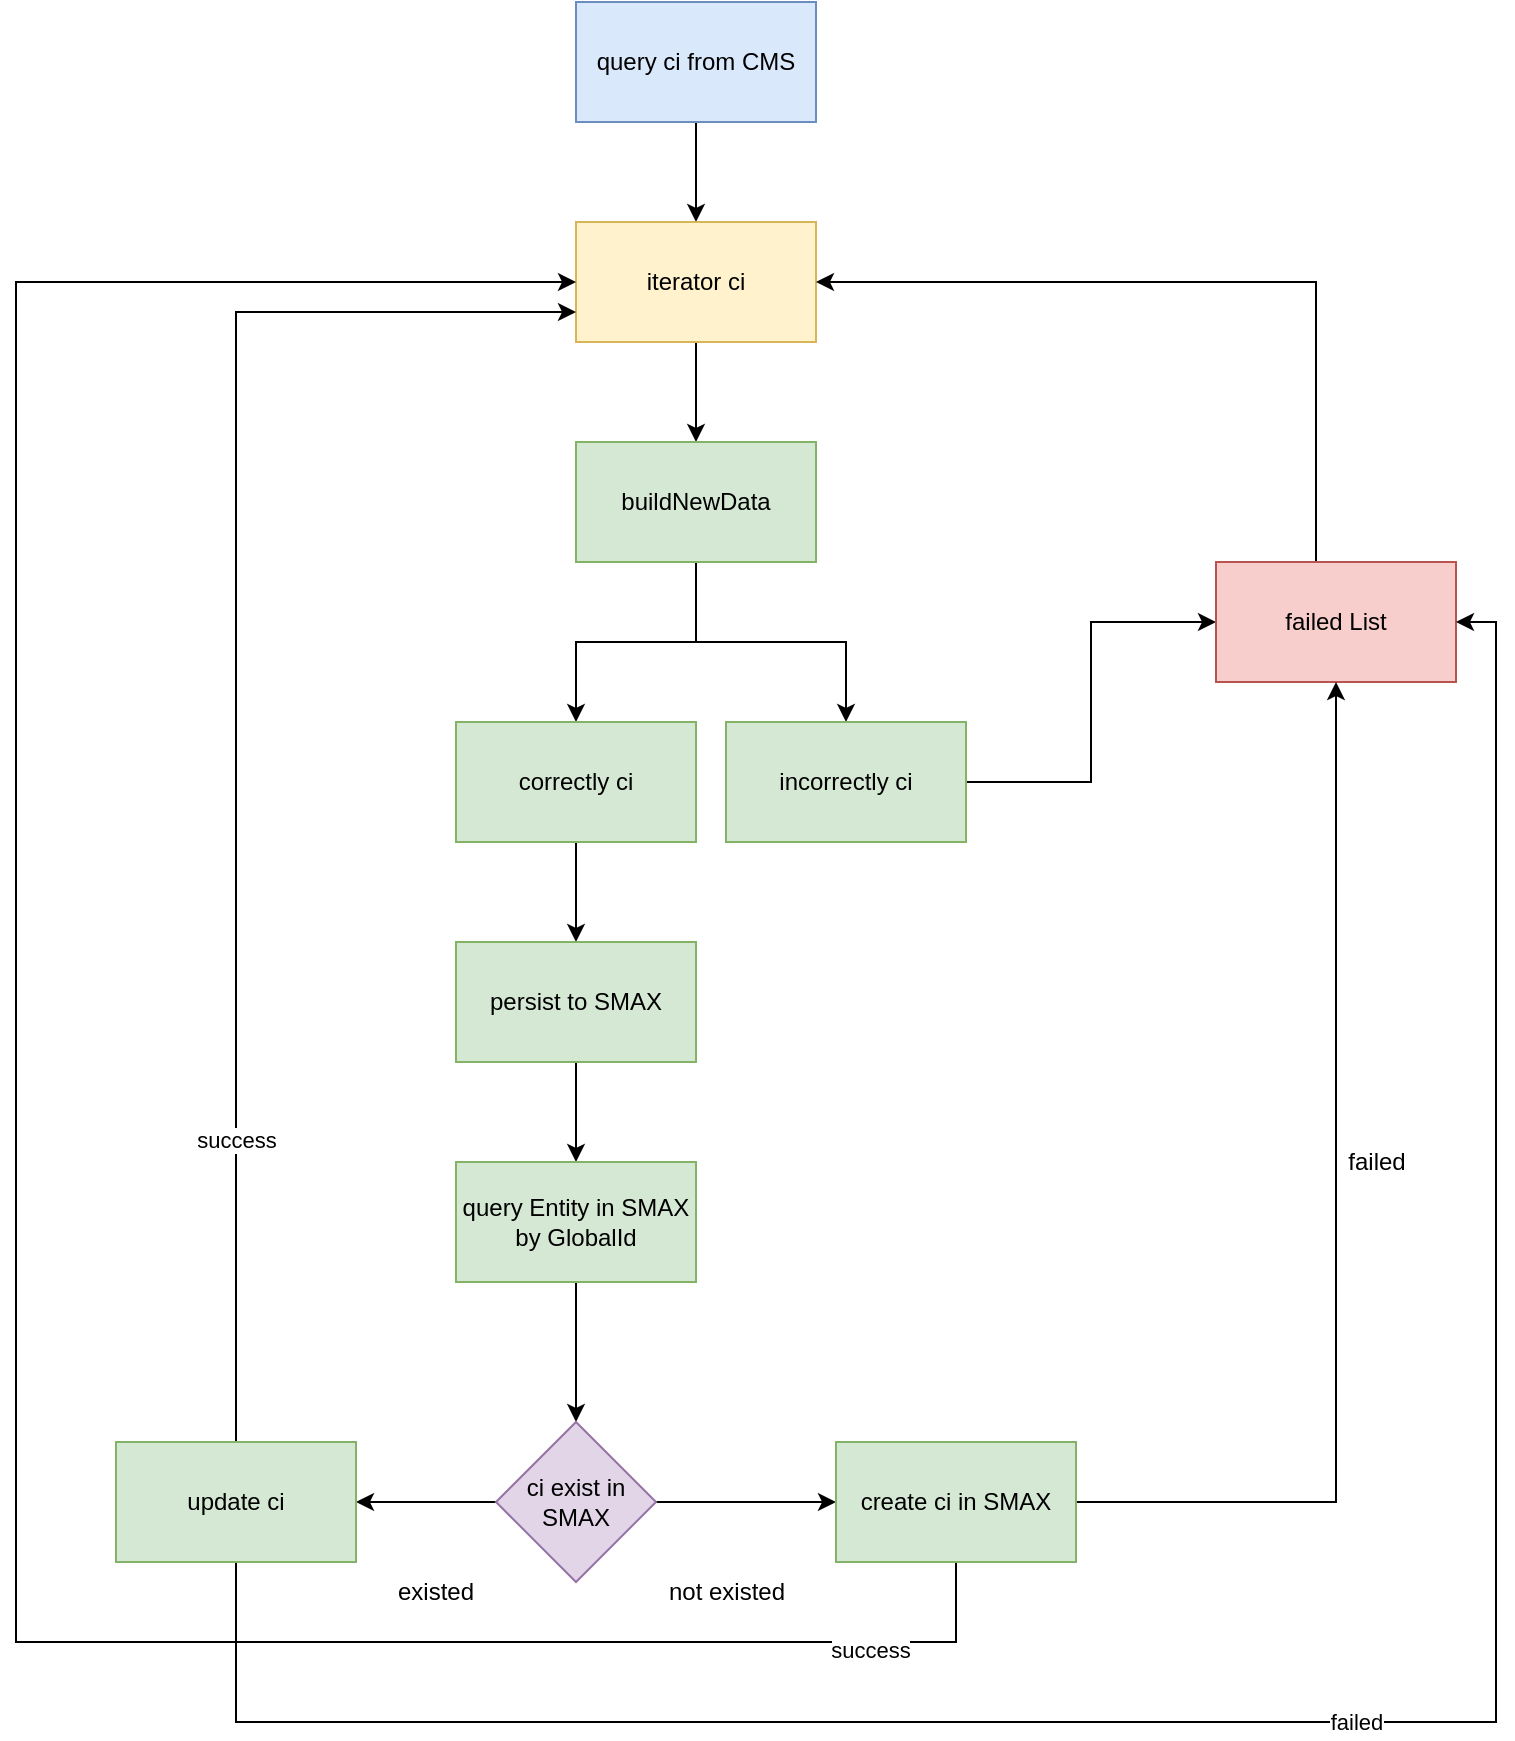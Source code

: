 <mxfile version="16.2.2" type="github">
  <diagram id="XMSqUf8YyQ5JBMwvfWUa" name="第 1 页">
    <mxGraphModel dx="1384" dy="857" grid="1" gridSize="10" guides="1" tooltips="1" connect="1" arrows="1" fold="1" page="1" pageScale="1" pageWidth="850" pageHeight="1100" math="0" shadow="0">
      <root>
        <mxCell id="0" />
        <mxCell id="1" parent="0" />
        <mxCell id="vROKvBkBwnv6DowA-axK-3" value="" style="edgeStyle=orthogonalEdgeStyle;rounded=0;orthogonalLoop=1;jettySize=auto;html=1;" edge="1" parent="1" source="vROKvBkBwnv6DowA-axK-1" target="vROKvBkBwnv6DowA-axK-2">
          <mxGeometry relative="1" as="geometry" />
        </mxCell>
        <mxCell id="vROKvBkBwnv6DowA-axK-1" value="query ci from CMS" style="rounded=0;whiteSpace=wrap;html=1;fillColor=#dae8fc;strokeColor=#6c8ebf;" vertex="1" parent="1">
          <mxGeometry x="350" y="110" width="120" height="60" as="geometry" />
        </mxCell>
        <mxCell id="vROKvBkBwnv6DowA-axK-5" value="" style="edgeStyle=orthogonalEdgeStyle;rounded=0;orthogonalLoop=1;jettySize=auto;html=1;" edge="1" parent="1" source="vROKvBkBwnv6DowA-axK-2" target="vROKvBkBwnv6DowA-axK-4">
          <mxGeometry relative="1" as="geometry" />
        </mxCell>
        <mxCell id="vROKvBkBwnv6DowA-axK-2" value="iterator ci" style="rounded=0;whiteSpace=wrap;html=1;fillColor=#fff2cc;strokeColor=#d6b656;" vertex="1" parent="1">
          <mxGeometry x="350" y="220" width="120" height="60" as="geometry" />
        </mxCell>
        <mxCell id="vROKvBkBwnv6DowA-axK-7" value="" style="edgeStyle=orthogonalEdgeStyle;rounded=0;orthogonalLoop=1;jettySize=auto;html=1;" edge="1" parent="1" source="vROKvBkBwnv6DowA-axK-4" target="vROKvBkBwnv6DowA-axK-6">
          <mxGeometry relative="1" as="geometry" />
        </mxCell>
        <mxCell id="vROKvBkBwnv6DowA-axK-8" style="edgeStyle=orthogonalEdgeStyle;rounded=0;orthogonalLoop=1;jettySize=auto;html=1;entryX=0.5;entryY=0;entryDx=0;entryDy=0;" edge="1" parent="1" source="vROKvBkBwnv6DowA-axK-4" target="vROKvBkBwnv6DowA-axK-9">
          <mxGeometry relative="1" as="geometry">
            <mxPoint x="450" y="470" as="targetPoint" />
          </mxGeometry>
        </mxCell>
        <mxCell id="vROKvBkBwnv6DowA-axK-4" value="buildNewData" style="rounded=0;whiteSpace=wrap;html=1;fillColor=#d5e8d4;strokeColor=#82b366;" vertex="1" parent="1">
          <mxGeometry x="350" y="330" width="120" height="60" as="geometry" />
        </mxCell>
        <mxCell id="vROKvBkBwnv6DowA-axK-13" value="" style="edgeStyle=orthogonalEdgeStyle;rounded=0;orthogonalLoop=1;jettySize=auto;html=1;" edge="1" parent="1" source="vROKvBkBwnv6DowA-axK-6" target="vROKvBkBwnv6DowA-axK-12">
          <mxGeometry relative="1" as="geometry" />
        </mxCell>
        <mxCell id="vROKvBkBwnv6DowA-axK-6" value="correctly ci" style="rounded=0;whiteSpace=wrap;html=1;fillColor=#d5e8d4;strokeColor=#82b366;" vertex="1" parent="1">
          <mxGeometry x="290" y="470" width="120" height="60" as="geometry" />
        </mxCell>
        <mxCell id="vROKvBkBwnv6DowA-axK-11" style="edgeStyle=orthogonalEdgeStyle;rounded=0;orthogonalLoop=1;jettySize=auto;html=1;entryX=0;entryY=0.5;entryDx=0;entryDy=0;" edge="1" parent="1" source="vROKvBkBwnv6DowA-axK-9" target="vROKvBkBwnv6DowA-axK-10">
          <mxGeometry relative="1" as="geometry" />
        </mxCell>
        <mxCell id="vROKvBkBwnv6DowA-axK-9" value="incorrectly ci" style="rounded=0;whiteSpace=wrap;html=1;fillColor=#d5e8d4;strokeColor=#82b366;" vertex="1" parent="1">
          <mxGeometry x="425" y="470" width="120" height="60" as="geometry" />
        </mxCell>
        <mxCell id="vROKvBkBwnv6DowA-axK-31" style="edgeStyle=orthogonalEdgeStyle;rounded=0;orthogonalLoop=1;jettySize=auto;html=1;entryX=1;entryY=0.5;entryDx=0;entryDy=0;" edge="1" parent="1" source="vROKvBkBwnv6DowA-axK-10" target="vROKvBkBwnv6DowA-axK-2">
          <mxGeometry relative="1" as="geometry">
            <Array as="points">
              <mxPoint x="720" y="250" />
            </Array>
          </mxGeometry>
        </mxCell>
        <mxCell id="vROKvBkBwnv6DowA-axK-10" value="failed List" style="rounded=0;whiteSpace=wrap;html=1;fillColor=#f8cecc;strokeColor=#b85450;" vertex="1" parent="1">
          <mxGeometry x="670" y="390" width="120" height="60" as="geometry" />
        </mxCell>
        <mxCell id="vROKvBkBwnv6DowA-axK-15" value="" style="edgeStyle=orthogonalEdgeStyle;rounded=0;orthogonalLoop=1;jettySize=auto;html=1;" edge="1" parent="1" source="vROKvBkBwnv6DowA-axK-12" target="vROKvBkBwnv6DowA-axK-14">
          <mxGeometry relative="1" as="geometry" />
        </mxCell>
        <mxCell id="vROKvBkBwnv6DowA-axK-12" value="persist to SMAX" style="rounded=0;whiteSpace=wrap;html=1;fillColor=#d5e8d4;strokeColor=#82b366;" vertex="1" parent="1">
          <mxGeometry x="290" y="580" width="120" height="60" as="geometry" />
        </mxCell>
        <mxCell id="vROKvBkBwnv6DowA-axK-19" value="" style="edgeStyle=orthogonalEdgeStyle;rounded=0;orthogonalLoop=1;jettySize=auto;html=1;" edge="1" parent="1" source="vROKvBkBwnv6DowA-axK-14" target="vROKvBkBwnv6DowA-axK-18">
          <mxGeometry relative="1" as="geometry" />
        </mxCell>
        <mxCell id="vROKvBkBwnv6DowA-axK-14" value="query Entity in SMAX by GlobalId" style="rounded=0;whiteSpace=wrap;html=1;fillColor=#d5e8d4;strokeColor=#82b366;" vertex="1" parent="1">
          <mxGeometry x="290" y="690" width="120" height="60" as="geometry" />
        </mxCell>
        <mxCell id="vROKvBkBwnv6DowA-axK-21" value="" style="edgeStyle=orthogonalEdgeStyle;rounded=0;orthogonalLoop=1;jettySize=auto;html=1;" edge="1" parent="1" source="vROKvBkBwnv6DowA-axK-18" target="vROKvBkBwnv6DowA-axK-20">
          <mxGeometry relative="1" as="geometry" />
        </mxCell>
        <mxCell id="vROKvBkBwnv6DowA-axK-24" value="" style="edgeStyle=orthogonalEdgeStyle;rounded=0;orthogonalLoop=1;jettySize=auto;html=1;" edge="1" parent="1" source="vROKvBkBwnv6DowA-axK-18" target="vROKvBkBwnv6DowA-axK-23">
          <mxGeometry relative="1" as="geometry" />
        </mxCell>
        <mxCell id="vROKvBkBwnv6DowA-axK-18" value="ci exist in SMAX" style="rhombus;whiteSpace=wrap;html=1;rounded=0;fillColor=#e1d5e7;strokeColor=#9673a6;" vertex="1" parent="1">
          <mxGeometry x="310" y="820" width="80" height="80" as="geometry" />
        </mxCell>
        <mxCell id="vROKvBkBwnv6DowA-axK-32" value="failed" style="edgeStyle=orthogonalEdgeStyle;rounded=0;orthogonalLoop=1;jettySize=auto;html=1;entryX=1;entryY=0.5;entryDx=0;entryDy=0;" edge="1" parent="1" source="vROKvBkBwnv6DowA-axK-20" target="vROKvBkBwnv6DowA-axK-10">
          <mxGeometry relative="1" as="geometry">
            <Array as="points">
              <mxPoint x="180" y="970" />
              <mxPoint x="810" y="970" />
              <mxPoint x="810" y="420" />
            </Array>
          </mxGeometry>
        </mxCell>
        <mxCell id="vROKvBkBwnv6DowA-axK-33" style="edgeStyle=orthogonalEdgeStyle;rounded=0;orthogonalLoop=1;jettySize=auto;html=1;entryX=0;entryY=0.75;entryDx=0;entryDy=0;" edge="1" parent="1" source="vROKvBkBwnv6DowA-axK-20" target="vROKvBkBwnv6DowA-axK-2">
          <mxGeometry relative="1" as="geometry">
            <Array as="points">
              <mxPoint x="180" y="265" />
            </Array>
          </mxGeometry>
        </mxCell>
        <mxCell id="vROKvBkBwnv6DowA-axK-34" value="success" style="edgeLabel;html=1;align=center;verticalAlign=middle;resizable=0;points=[];" vertex="1" connectable="0" parent="vROKvBkBwnv6DowA-axK-33">
          <mxGeometry x="-0.589" relative="1" as="geometry">
            <mxPoint as="offset" />
          </mxGeometry>
        </mxCell>
        <mxCell id="vROKvBkBwnv6DowA-axK-20" value="update ci" style="whiteSpace=wrap;html=1;rounded=0;fillColor=#d5e8d4;strokeColor=#82b366;" vertex="1" parent="1">
          <mxGeometry x="120" y="830" width="120" height="60" as="geometry" />
        </mxCell>
        <mxCell id="vROKvBkBwnv6DowA-axK-22" value="existed" style="text;html=1;strokeColor=none;fillColor=none;align=center;verticalAlign=middle;whiteSpace=wrap;rounded=0;" vertex="1" parent="1">
          <mxGeometry x="250" y="890" width="60" height="30" as="geometry" />
        </mxCell>
        <mxCell id="vROKvBkBwnv6DowA-axK-27" style="edgeStyle=orthogonalEdgeStyle;rounded=0;orthogonalLoop=1;jettySize=auto;html=1;entryX=0;entryY=0.5;entryDx=0;entryDy=0;" edge="1" parent="1" source="vROKvBkBwnv6DowA-axK-23" target="vROKvBkBwnv6DowA-axK-2">
          <mxGeometry relative="1" as="geometry">
            <Array as="points">
              <mxPoint x="540" y="930" />
              <mxPoint x="70" y="930" />
              <mxPoint x="70" y="250" />
            </Array>
          </mxGeometry>
        </mxCell>
        <mxCell id="vROKvBkBwnv6DowA-axK-28" value="success" style="edgeLabel;html=1;align=center;verticalAlign=middle;resizable=0;points=[];" vertex="1" connectable="0" parent="vROKvBkBwnv6DowA-axK-27">
          <mxGeometry x="-0.887" y="4" relative="1" as="geometry">
            <mxPoint as="offset" />
          </mxGeometry>
        </mxCell>
        <mxCell id="vROKvBkBwnv6DowA-axK-29" style="edgeStyle=orthogonalEdgeStyle;rounded=0;orthogonalLoop=1;jettySize=auto;html=1;entryX=0.5;entryY=1;entryDx=0;entryDy=0;" edge="1" parent="1" source="vROKvBkBwnv6DowA-axK-23" target="vROKvBkBwnv6DowA-axK-10">
          <mxGeometry relative="1" as="geometry" />
        </mxCell>
        <mxCell id="vROKvBkBwnv6DowA-axK-23" value="create ci in SMAX" style="whiteSpace=wrap;html=1;rounded=0;fillColor=#d5e8d4;strokeColor=#82b366;" vertex="1" parent="1">
          <mxGeometry x="480" y="830" width="120" height="60" as="geometry" />
        </mxCell>
        <mxCell id="vROKvBkBwnv6DowA-axK-25" value="not existed" style="text;html=1;align=center;verticalAlign=middle;resizable=0;points=[];autosize=1;strokeColor=none;fillColor=none;" vertex="1" parent="1">
          <mxGeometry x="390" y="895" width="70" height="20" as="geometry" />
        </mxCell>
        <mxCell id="vROKvBkBwnv6DowA-axK-30" value="failed" style="text;html=1;align=center;verticalAlign=middle;resizable=0;points=[];autosize=1;strokeColor=none;fillColor=none;" vertex="1" parent="1">
          <mxGeometry x="730" y="680" width="40" height="20" as="geometry" />
        </mxCell>
      </root>
    </mxGraphModel>
  </diagram>
</mxfile>
